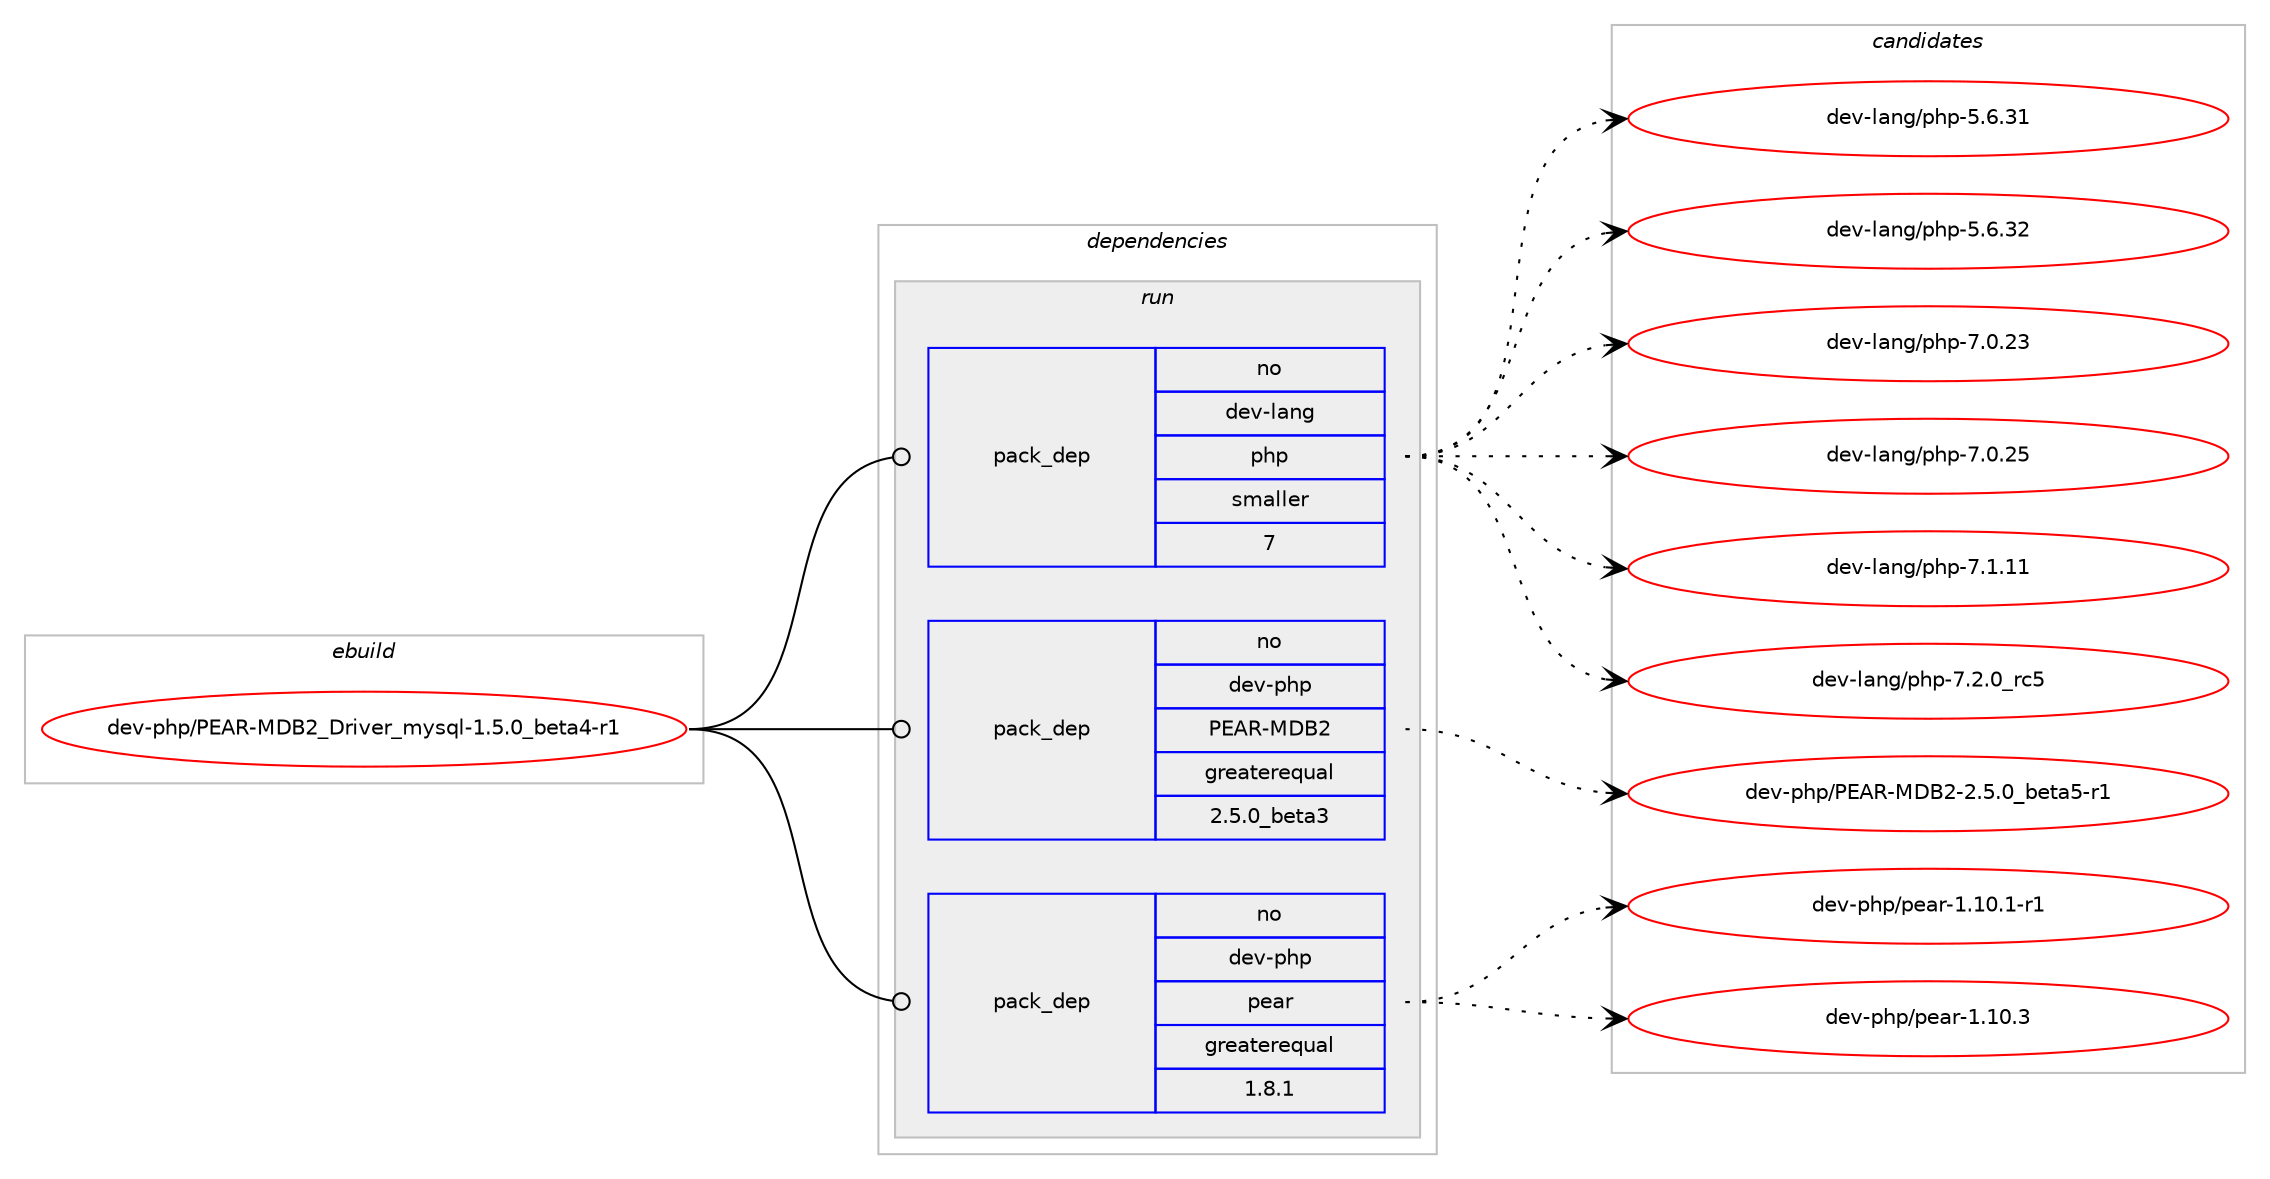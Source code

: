 digraph prolog {

# *************
# Graph options
# *************

newrank=true;
concentrate=true;
compound=true;
graph [rankdir=LR,fontname=Helvetica,fontsize=10,ranksep=1.5];#, ranksep=2.5, nodesep=0.2];
edge  [arrowhead=vee];
node  [fontname=Helvetica,fontsize=10];

# **********
# The ebuild
# **********

subgraph cluster_leftcol {
color=gray;
rank=same;
label=<<i>ebuild</i>>;
id [label="dev-php/PEAR-MDB2_Driver_mysql-1.5.0_beta4-r1", color=red, width=4, href="../dev-php/PEAR-MDB2_Driver_mysql-1.5.0_beta4-r1.svg"];
}

# ****************
# The dependencies
# ****************

subgraph cluster_midcol {
color=gray;
label=<<i>dependencies</i>>;
subgraph cluster_compile {
fillcolor="#eeeeee";
style=filled;
label=<<i>compile</i>>;
}
subgraph cluster_compileandrun {
fillcolor="#eeeeee";
style=filled;
label=<<i>compile and run</i>>;
}
subgraph cluster_run {
fillcolor="#eeeeee";
style=filled;
label=<<i>run</i>>;
subgraph pack109936 {
dependency141985 [label=<<TABLE BORDER="0" CELLBORDER="1" CELLSPACING="0" CELLPADDING="4" WIDTH="220"><TR><TD ROWSPAN="6" CELLPADDING="30">pack_dep</TD></TR><TR><TD WIDTH="110">no</TD></TR><TR><TD>dev-lang</TD></TR><TR><TD>php</TD></TR><TR><TD>smaller</TD></TR><TR><TD>7</TD></TR></TABLE>>, shape=none, color=blue];
}
id:e -> dependency141985:w [weight=20,style="solid",arrowhead="odot"];
subgraph pack109937 {
dependency141986 [label=<<TABLE BORDER="0" CELLBORDER="1" CELLSPACING="0" CELLPADDING="4" WIDTH="220"><TR><TD ROWSPAN="6" CELLPADDING="30">pack_dep</TD></TR><TR><TD WIDTH="110">no</TD></TR><TR><TD>dev-php</TD></TR><TR><TD>PEAR-MDB2</TD></TR><TR><TD>greaterequal</TD></TR><TR><TD>2.5.0_beta3</TD></TR></TABLE>>, shape=none, color=blue];
}
id:e -> dependency141986:w [weight=20,style="solid",arrowhead="odot"];
subgraph pack109938 {
dependency141987 [label=<<TABLE BORDER="0" CELLBORDER="1" CELLSPACING="0" CELLPADDING="4" WIDTH="220"><TR><TD ROWSPAN="6" CELLPADDING="30">pack_dep</TD></TR><TR><TD WIDTH="110">no</TD></TR><TR><TD>dev-php</TD></TR><TR><TD>pear</TD></TR><TR><TD>greaterequal</TD></TR><TR><TD>1.8.1</TD></TR></TABLE>>, shape=none, color=blue];
}
id:e -> dependency141987:w [weight=20,style="solid",arrowhead="odot"];
}
}

# **************
# The candidates
# **************

subgraph cluster_choices {
rank=same;
color=gray;
label=<<i>candidates</i>>;

subgraph choice109936 {
color=black;
nodesep=1;
choice10010111845108971101034711210411245534654465149 [label="dev-lang/php-5.6.31", color=red, width=4,href="../dev-lang/php-5.6.31.svg"];
choice10010111845108971101034711210411245534654465150 [label="dev-lang/php-5.6.32", color=red, width=4,href="../dev-lang/php-5.6.32.svg"];
choice10010111845108971101034711210411245554648465051 [label="dev-lang/php-7.0.23", color=red, width=4,href="../dev-lang/php-7.0.23.svg"];
choice10010111845108971101034711210411245554648465053 [label="dev-lang/php-7.0.25", color=red, width=4,href="../dev-lang/php-7.0.25.svg"];
choice10010111845108971101034711210411245554649464949 [label="dev-lang/php-7.1.11", color=red, width=4,href="../dev-lang/php-7.1.11.svg"];
choice100101118451089711010347112104112455546504648951149953 [label="dev-lang/php-7.2.0_rc5", color=red, width=4,href="../dev-lang/php-7.2.0_rc5.svg"];
dependency141985:e -> choice10010111845108971101034711210411245534654465149:w [style=dotted,weight="100"];
dependency141985:e -> choice10010111845108971101034711210411245534654465150:w [style=dotted,weight="100"];
dependency141985:e -> choice10010111845108971101034711210411245554648465051:w [style=dotted,weight="100"];
dependency141985:e -> choice10010111845108971101034711210411245554648465053:w [style=dotted,weight="100"];
dependency141985:e -> choice10010111845108971101034711210411245554649464949:w [style=dotted,weight="100"];
dependency141985:e -> choice100101118451089711010347112104112455546504648951149953:w [style=dotted,weight="100"];
}
subgraph choice109937 {
color=black;
nodesep=1;
choice1001011184511210411247806965824577686650455046534648959810111697534511449 [label="dev-php/PEAR-MDB2-2.5.0_beta5-r1", color=red, width=4,href="../dev-php/PEAR-MDB2-2.5.0_beta5-r1.svg"];
dependency141986:e -> choice1001011184511210411247806965824577686650455046534648959810111697534511449:w [style=dotted,weight="100"];
}
subgraph choice109938 {
color=black;
nodesep=1;
choice100101118451121041124711210197114454946494846494511449 [label="dev-php/pear-1.10.1-r1", color=red, width=4,href="../dev-php/pear-1.10.1-r1.svg"];
choice10010111845112104112471121019711445494649484651 [label="dev-php/pear-1.10.3", color=red, width=4,href="../dev-php/pear-1.10.3.svg"];
dependency141987:e -> choice100101118451121041124711210197114454946494846494511449:w [style=dotted,weight="100"];
dependency141987:e -> choice10010111845112104112471121019711445494649484651:w [style=dotted,weight="100"];
}
}

}
